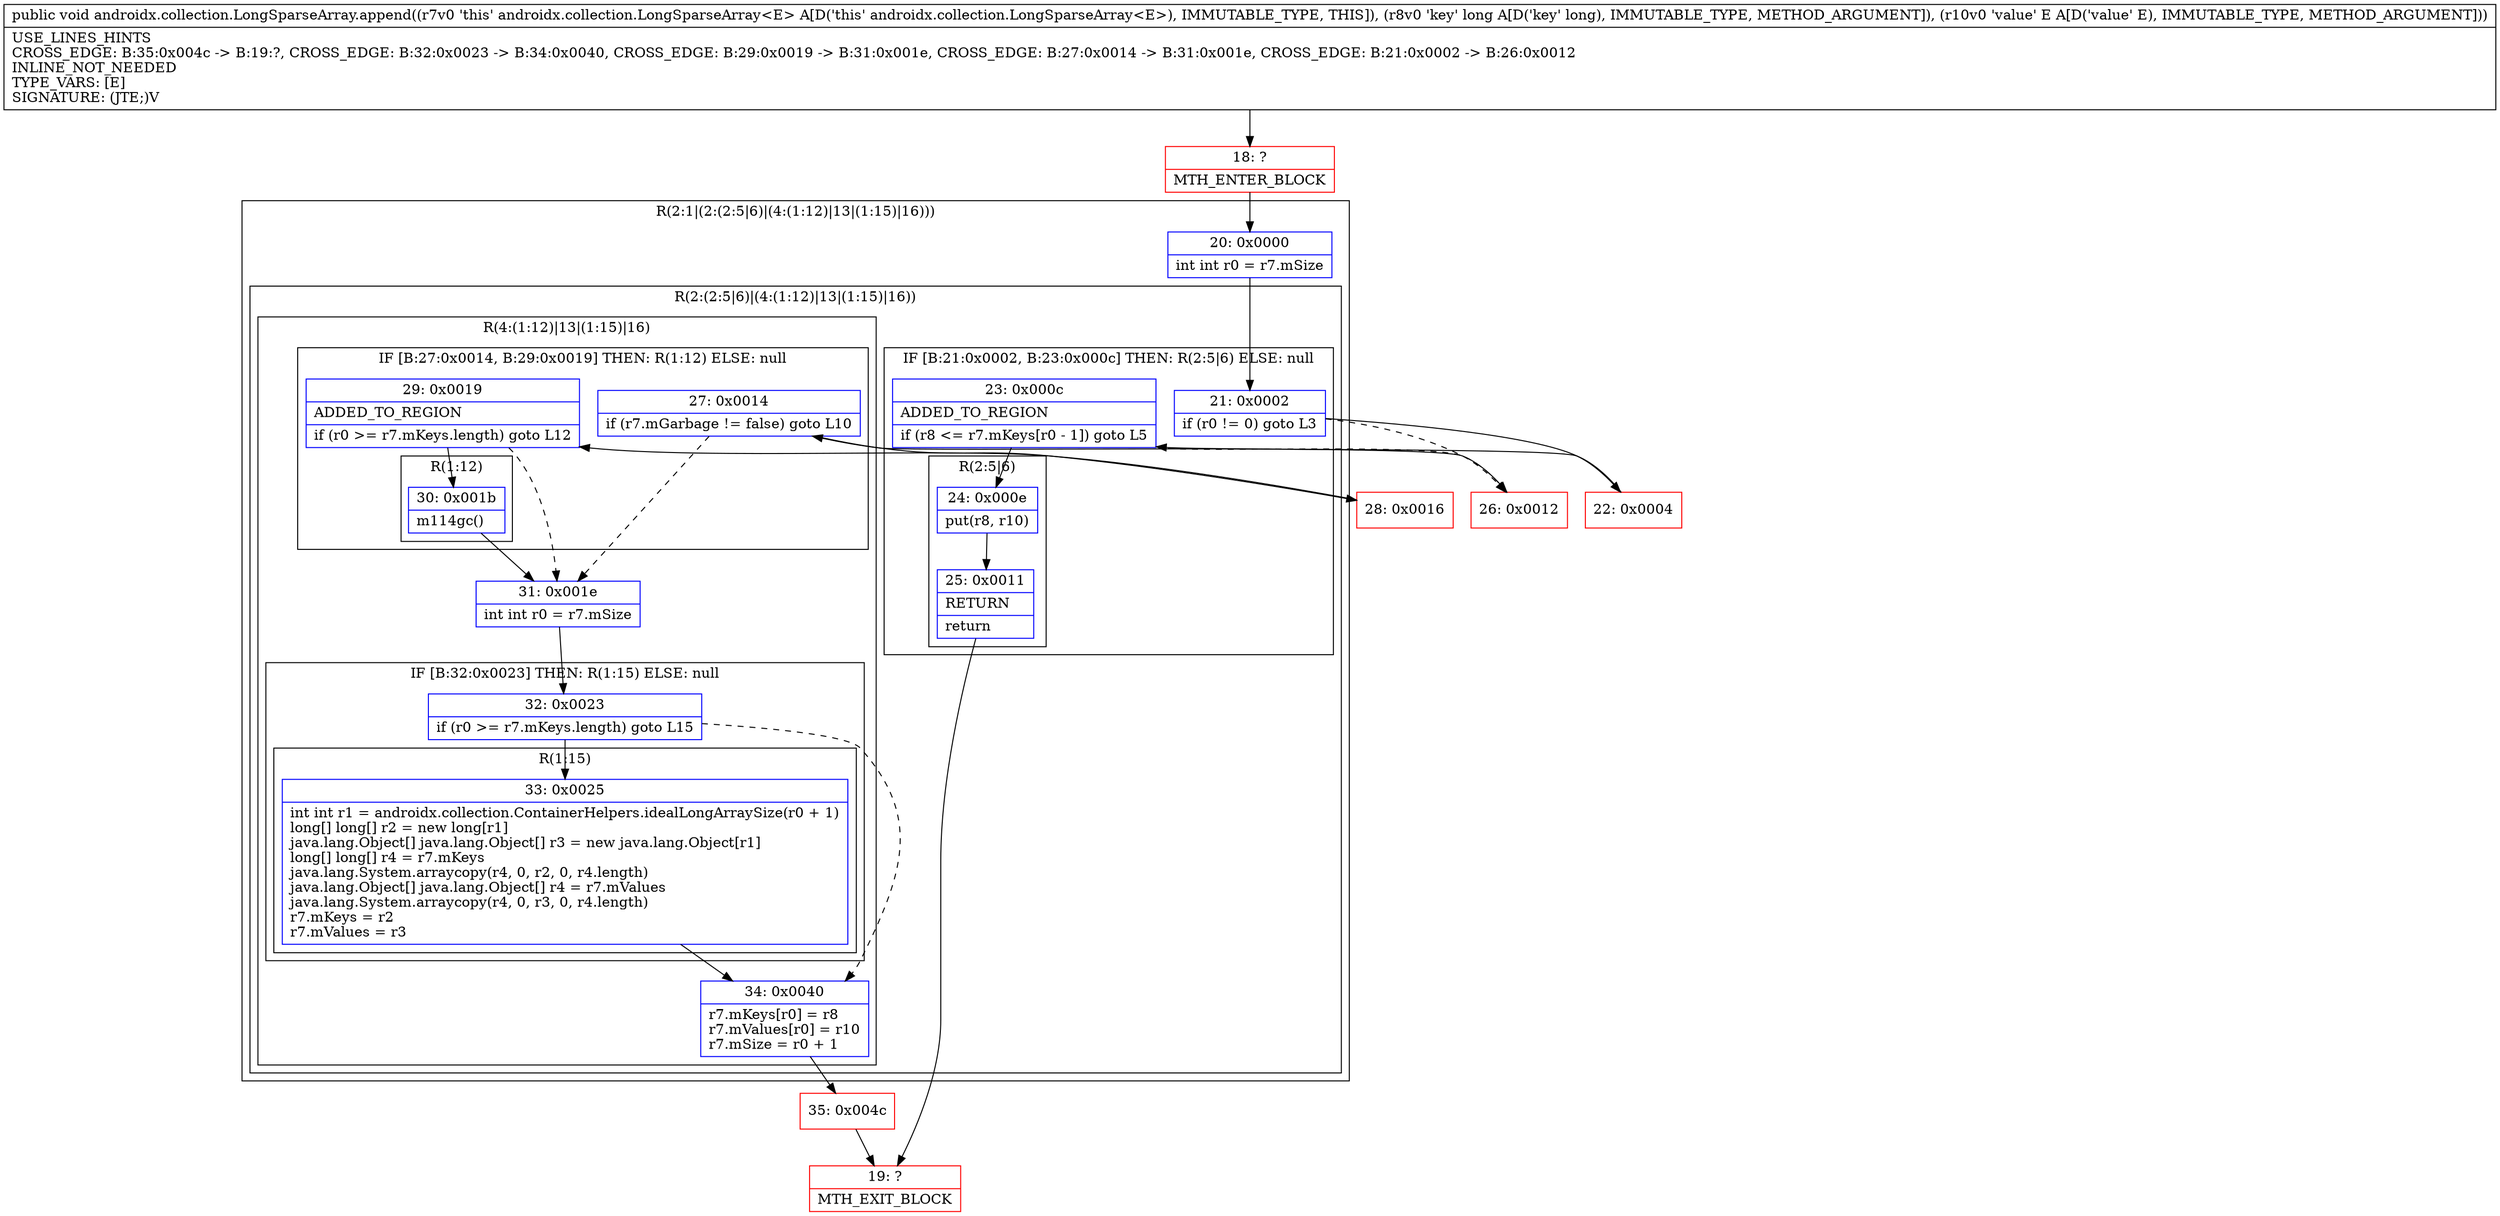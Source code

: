 digraph "CFG forandroidx.collection.LongSparseArray.append(JLjava\/lang\/Object;)V" {
subgraph cluster_Region_568843782 {
label = "R(2:1|(2:(2:5|6)|(4:(1:12)|13|(1:15)|16)))";
node [shape=record,color=blue];
Node_20 [shape=record,label="{20\:\ 0x0000|int int r0 = r7.mSize\l}"];
subgraph cluster_Region_1538915926 {
label = "R(2:(2:5|6)|(4:(1:12)|13|(1:15)|16))";
node [shape=record,color=blue];
subgraph cluster_IfRegion_974258948 {
label = "IF [B:21:0x0002, B:23:0x000c] THEN: R(2:5|6) ELSE: null";
node [shape=record,color=blue];
Node_21 [shape=record,label="{21\:\ 0x0002|if (r0 != 0) goto L3\l}"];
Node_23 [shape=record,label="{23\:\ 0x000c|ADDED_TO_REGION\l|if (r8 \<= r7.mKeys[r0 \- 1]) goto L5\l}"];
subgraph cluster_Region_1157971393 {
label = "R(2:5|6)";
node [shape=record,color=blue];
Node_24 [shape=record,label="{24\:\ 0x000e|put(r8, r10)\l}"];
Node_25 [shape=record,label="{25\:\ 0x0011|RETURN\l|return\l}"];
}
}
subgraph cluster_Region_1246063690 {
label = "R(4:(1:12)|13|(1:15)|16)";
node [shape=record,color=blue];
subgraph cluster_IfRegion_761210916 {
label = "IF [B:27:0x0014, B:29:0x0019] THEN: R(1:12) ELSE: null";
node [shape=record,color=blue];
Node_27 [shape=record,label="{27\:\ 0x0014|if (r7.mGarbage != false) goto L10\l}"];
Node_29 [shape=record,label="{29\:\ 0x0019|ADDED_TO_REGION\l|if (r0 \>= r7.mKeys.length) goto L12\l}"];
subgraph cluster_Region_934860187 {
label = "R(1:12)";
node [shape=record,color=blue];
Node_30 [shape=record,label="{30\:\ 0x001b|m114gc()\l}"];
}
}
Node_31 [shape=record,label="{31\:\ 0x001e|int int r0 = r7.mSize\l}"];
subgraph cluster_IfRegion_1431149802 {
label = "IF [B:32:0x0023] THEN: R(1:15) ELSE: null";
node [shape=record,color=blue];
Node_32 [shape=record,label="{32\:\ 0x0023|if (r0 \>= r7.mKeys.length) goto L15\l}"];
subgraph cluster_Region_2137898852 {
label = "R(1:15)";
node [shape=record,color=blue];
Node_33 [shape=record,label="{33\:\ 0x0025|int int r1 = androidx.collection.ContainerHelpers.idealLongArraySize(r0 + 1)\llong[] long[] r2 = new long[r1]\ljava.lang.Object[] java.lang.Object[] r3 = new java.lang.Object[r1]\llong[] long[] r4 = r7.mKeys\ljava.lang.System.arraycopy(r4, 0, r2, 0, r4.length)\ljava.lang.Object[] java.lang.Object[] r4 = r7.mValues\ljava.lang.System.arraycopy(r4, 0, r3, 0, r4.length)\lr7.mKeys = r2\lr7.mValues = r3\l}"];
}
}
Node_34 [shape=record,label="{34\:\ 0x0040|r7.mKeys[r0] = r8\lr7.mValues[r0] = r10\lr7.mSize = r0 + 1\l}"];
}
}
}
Node_18 [shape=record,color=red,label="{18\:\ ?|MTH_ENTER_BLOCK\l}"];
Node_22 [shape=record,color=red,label="{22\:\ 0x0004}"];
Node_19 [shape=record,color=red,label="{19\:\ ?|MTH_EXIT_BLOCK\l}"];
Node_26 [shape=record,color=red,label="{26\:\ 0x0012}"];
Node_28 [shape=record,color=red,label="{28\:\ 0x0016}"];
Node_35 [shape=record,color=red,label="{35\:\ 0x004c}"];
MethodNode[shape=record,label="{public void androidx.collection.LongSparseArray.append((r7v0 'this' androidx.collection.LongSparseArray\<E\> A[D('this' androidx.collection.LongSparseArray\<E\>), IMMUTABLE_TYPE, THIS]), (r8v0 'key' long A[D('key' long), IMMUTABLE_TYPE, METHOD_ARGUMENT]), (r10v0 'value' E A[D('value' E), IMMUTABLE_TYPE, METHOD_ARGUMENT]))  | USE_LINES_HINTS\lCROSS_EDGE: B:35:0x004c \-\> B:19:?, CROSS_EDGE: B:32:0x0023 \-\> B:34:0x0040, CROSS_EDGE: B:29:0x0019 \-\> B:31:0x001e, CROSS_EDGE: B:27:0x0014 \-\> B:31:0x001e, CROSS_EDGE: B:21:0x0002 \-\> B:26:0x0012\lINLINE_NOT_NEEDED\lTYPE_VARS: [E]\lSIGNATURE: (JTE;)V\l}"];
MethodNode -> Node_18;Node_20 -> Node_21;
Node_21 -> Node_22;
Node_21 -> Node_26[style=dashed];
Node_23 -> Node_24;
Node_23 -> Node_26[style=dashed];
Node_24 -> Node_25;
Node_25 -> Node_19;
Node_27 -> Node_28;
Node_27 -> Node_31[style=dashed];
Node_29 -> Node_30;
Node_29 -> Node_31[style=dashed];
Node_30 -> Node_31;
Node_31 -> Node_32;
Node_32 -> Node_33;
Node_32 -> Node_34[style=dashed];
Node_33 -> Node_34;
Node_34 -> Node_35;
Node_18 -> Node_20;
Node_22 -> Node_23;
Node_26 -> Node_27;
Node_28 -> Node_29;
Node_35 -> Node_19;
}

